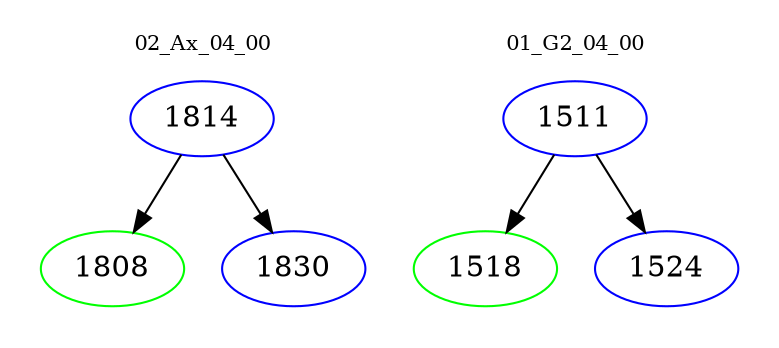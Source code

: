 digraph{
subgraph cluster_0 {
color = white
label = "02_Ax_04_00";
fontsize=10;
T0_1814 [label="1814", color="blue"]
T0_1814 -> T0_1808 [color="black"]
T0_1808 [label="1808", color="green"]
T0_1814 -> T0_1830 [color="black"]
T0_1830 [label="1830", color="blue"]
}
subgraph cluster_1 {
color = white
label = "01_G2_04_00";
fontsize=10;
T1_1511 [label="1511", color="blue"]
T1_1511 -> T1_1518 [color="black"]
T1_1518 [label="1518", color="green"]
T1_1511 -> T1_1524 [color="black"]
T1_1524 [label="1524", color="blue"]
}
}

